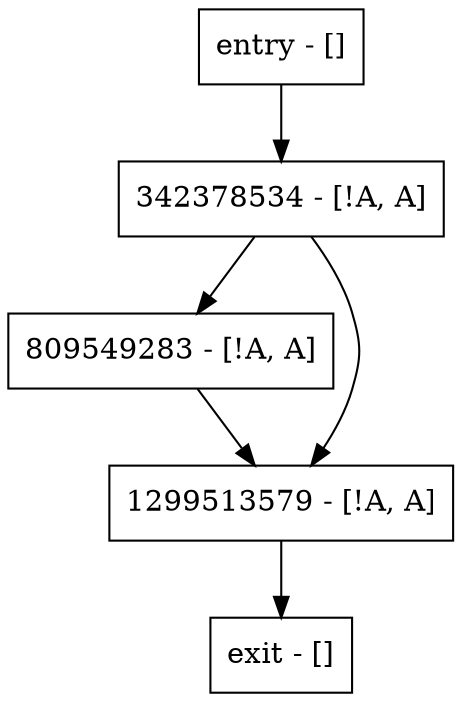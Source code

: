 digraph main {
node [shape=record];
entry [label="entry - []"];
exit [label="exit - []"];
809549283 [label="809549283 - [!A, A]"];
342378534 [label="342378534 - [!A, A]"];
1299513579 [label="1299513579 - [!A, A]"];
entry;
exit;
entry -> 342378534;
809549283 -> 1299513579;
342378534 -> 809549283;
342378534 -> 1299513579;
1299513579 -> exit;
}
